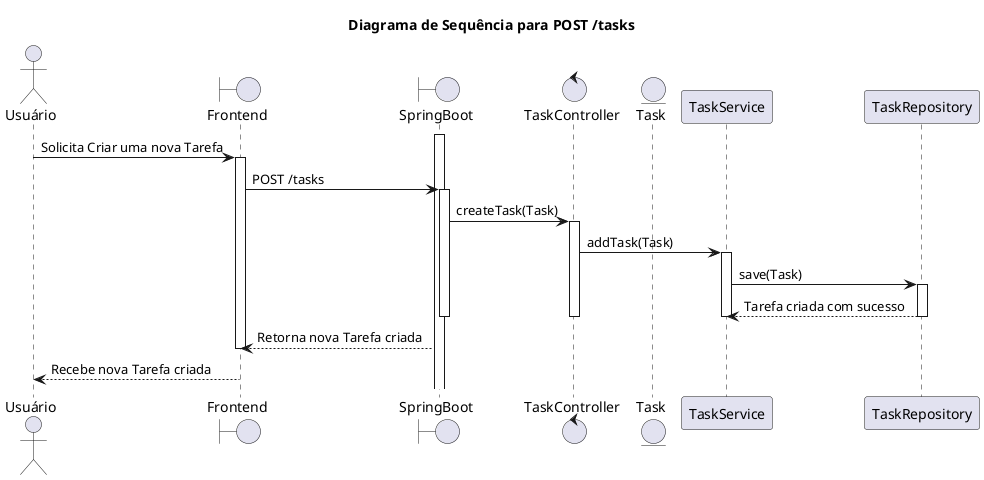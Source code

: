 @startuml
title Diagrama de Sequência para POST /tasks

actor Usuário
Boundary Frontend
Boundary SpringBoot
Control TaskController
Entity Task
Participant TaskService
Participant TaskRepository

activate SpringBoot
Usuário -> Frontend: Solicita Criar uma nova Tarefa
activate Frontend
Frontend -> SpringBoot: POST /tasks
activate SpringBoot
SpringBoot -> TaskController: createTask(Task)
activate TaskController
TaskController -> TaskService: addTask(Task)
activate TaskService
TaskService -> TaskRepository: save(Task)
activate TaskRepository
TaskRepository --> TaskService: Tarefa criada com sucesso
deactivate TaskRepository
deactivate TaskService
deactivate TaskController
deactivate SpringBoot
SpringBoot --> Frontend: Retorna nova Tarefa criada
deactivate Frontend
Usuário <-- Frontend: Recebe nova Tarefa criada
deactivate Usuário
@enduml